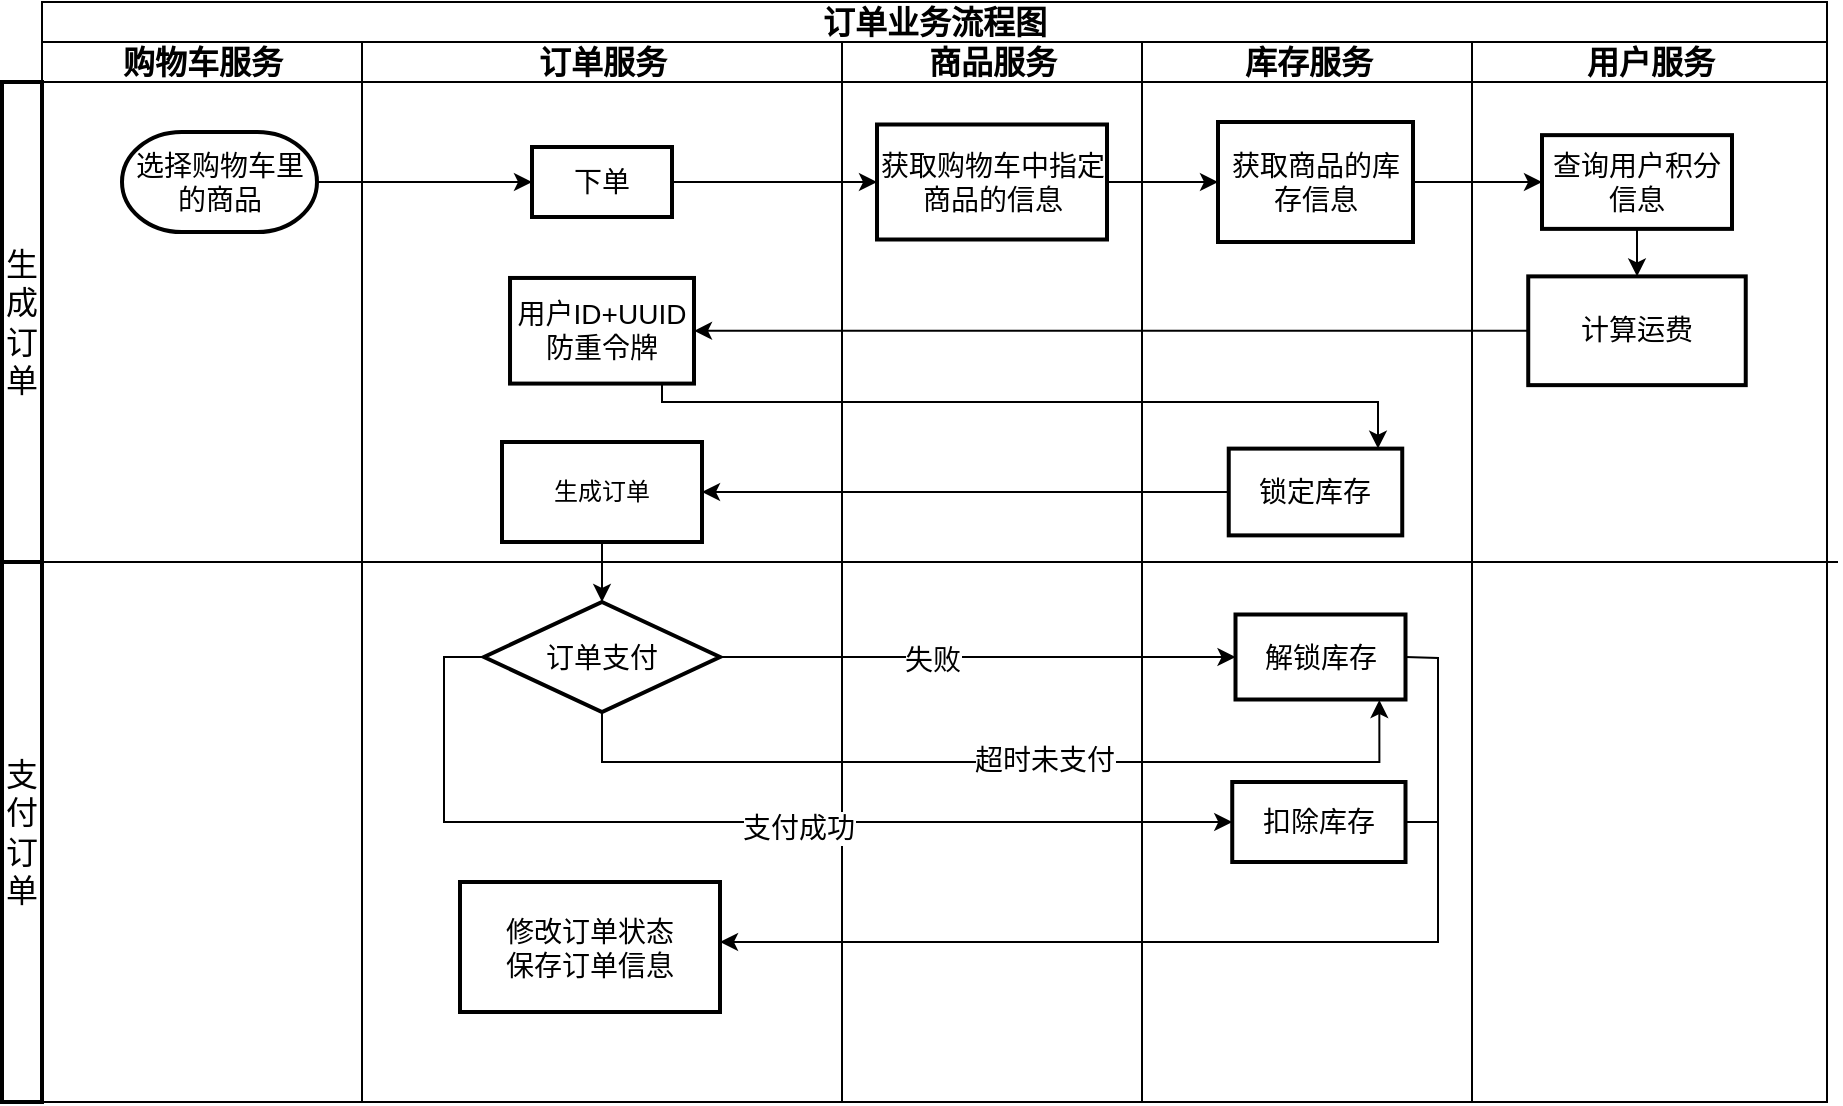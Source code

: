 <mxfile version="13.9.9" type="device"><diagram id="prtHgNgQTEPvFCAcTncT" name="Page-1"><mxGraphModel dx="1422" dy="822" grid="1" gridSize="10" guides="1" tooltips="1" connect="1" arrows="1" fold="1" page="1" pageScale="1" pageWidth="1169" pageHeight="827" background="#FFFFFF" math="0" shadow="0"><root><mxCell id="0"/><mxCell id="1" parent="0"/><mxCell id="rQ7azqpQg-pq0n_bziae-62" value="&lt;font style=&quot;font-size: 16px&quot;&gt;订单业务流程图&lt;/font&gt;" style="swimlane;html=1;childLayout=stackLayout;resizeParent=1;resizeParentMax=0;startSize=20;" vertex="1" parent="1"><mxGeometry x="132" y="120" width="892.5" height="550" as="geometry"/></mxCell><mxCell id="rQ7azqpQg-pq0n_bziae-63" value="&lt;font style=&quot;font-size: 16px&quot;&gt;购物车服务&lt;/font&gt;" style="swimlane;html=1;startSize=20;" vertex="1" parent="rQ7azqpQg-pq0n_bziae-62"><mxGeometry y="20" width="160" height="530" as="geometry"/></mxCell><mxCell id="rQ7azqpQg-pq0n_bziae-70" value="&lt;font style=&quot;font-size: 14px&quot;&gt;选择购物车里的商品&lt;/font&gt;" style="strokeWidth=2;html=1;shape=mxgraph.flowchart.terminator;whiteSpace=wrap;" vertex="1" parent="rQ7azqpQg-pq0n_bziae-63"><mxGeometry x="40" y="45" width="97.5" height="50" as="geometry"/></mxCell><mxCell id="rQ7azqpQg-pq0n_bziae-108" value="" style="endArrow=none;html=1;exitX=1;exitY=0;exitDx=0;exitDy=0;" edge="1" parent="rQ7azqpQg-pq0n_bziae-63" source="rQ7azqpQg-pq0n_bziae-107"><mxGeometry width="50" height="50" relative="1" as="geometry"><mxPoint x="28" y="290" as="sourcePoint"/><mxPoint x="898" y="260" as="targetPoint"/></mxGeometry></mxCell><mxCell id="rQ7azqpQg-pq0n_bziae-64" value="&lt;font style=&quot;font-size: 16px&quot;&gt;订单服务&lt;/font&gt;" style="swimlane;html=1;startSize=20;" vertex="1" parent="rQ7azqpQg-pq0n_bziae-62"><mxGeometry x="160" y="20" width="240" height="530" as="geometry"/></mxCell><mxCell id="rQ7azqpQg-pq0n_bziae-72" value="&lt;font style=&quot;font-size: 14px&quot;&gt;下单&lt;/font&gt;" style="whiteSpace=wrap;html=1;strokeWidth=2;" vertex="1" parent="rQ7azqpQg-pq0n_bziae-64"><mxGeometry x="85" y="52.5" width="70" height="35" as="geometry"/></mxCell><mxCell id="rQ7azqpQg-pq0n_bziae-82" value="&lt;font style=&quot;font-size: 14px&quot;&gt;用户ID+UUID防重令牌&lt;/font&gt;" style="whiteSpace=wrap;html=1;strokeWidth=2;" vertex="1" parent="rQ7azqpQg-pq0n_bziae-64"><mxGeometry x="74.01" y="117.98" width="91.99" height="52.81" as="geometry"/></mxCell><mxCell id="rQ7azqpQg-pq0n_bziae-84" value="生成订单" style="whiteSpace=wrap;html=1;strokeWidth=2;" vertex="1" parent="rQ7azqpQg-pq0n_bziae-64"><mxGeometry x="70" y="200" width="100" height="50" as="geometry"/></mxCell><mxCell id="rQ7azqpQg-pq0n_bziae-86" value="&lt;font style=&quot;font-size: 14px&quot;&gt;订单支付&lt;/font&gt;" style="rhombus;whiteSpace=wrap;html=1;strokeWidth=2;" vertex="1" parent="rQ7azqpQg-pq0n_bziae-64"><mxGeometry x="61" y="280" width="118" height="55" as="geometry"/></mxCell><mxCell id="rQ7azqpQg-pq0n_bziae-87" value="" style="edgeStyle=orthogonalEdgeStyle;rounded=0;orthogonalLoop=1;jettySize=auto;html=1;" edge="1" parent="rQ7azqpQg-pq0n_bziae-64" source="rQ7azqpQg-pq0n_bziae-84" target="rQ7azqpQg-pq0n_bziae-86"><mxGeometry relative="1" as="geometry"/></mxCell><mxCell id="rQ7azqpQg-pq0n_bziae-101" value="&lt;font style=&quot;font-size: 14px&quot;&gt;修改订单状态&lt;br&gt;保存订单信息&lt;/font&gt;" style="whiteSpace=wrap;html=1;strokeWidth=2;" vertex="1" parent="rQ7azqpQg-pq0n_bziae-64"><mxGeometry x="49" y="420" width="130" height="65" as="geometry"/></mxCell><mxCell id="rQ7azqpQg-pq0n_bziae-65" value="&lt;font style=&quot;font-size: 16px&quot;&gt;商品服务&lt;/font&gt;" style="swimlane;html=1;startSize=20;" vertex="1" parent="rQ7azqpQg-pq0n_bziae-62"><mxGeometry x="400" y="20" width="150" height="530" as="geometry"/></mxCell><mxCell id="rQ7azqpQg-pq0n_bziae-74" value="&lt;font style=&quot;font-size: 14px&quot;&gt;获取购物车中指定商品的信息&lt;/font&gt;" style="whiteSpace=wrap;html=1;strokeWidth=2;" vertex="1" parent="rQ7azqpQg-pq0n_bziae-65"><mxGeometry x="17.5" y="41.25" width="115" height="57.5" as="geometry"/></mxCell><mxCell id="rQ7azqpQg-pq0n_bziae-73" value="" style="edgeStyle=orthogonalEdgeStyle;rounded=0;orthogonalLoop=1;jettySize=auto;html=1;" edge="1" parent="rQ7azqpQg-pq0n_bziae-62" source="rQ7azqpQg-pq0n_bziae-70" target="rQ7azqpQg-pq0n_bziae-72"><mxGeometry relative="1" as="geometry"/></mxCell><mxCell id="rQ7azqpQg-pq0n_bziae-75" value="" style="edgeStyle=orthogonalEdgeStyle;rounded=0;orthogonalLoop=1;jettySize=auto;html=1;" edge="1" parent="rQ7azqpQg-pq0n_bziae-62" source="rQ7azqpQg-pq0n_bziae-72" target="rQ7azqpQg-pq0n_bziae-74"><mxGeometry relative="1" as="geometry"/></mxCell><mxCell id="rQ7azqpQg-pq0n_bziae-67" value="&lt;font style=&quot;font-size: 16px&quot;&gt;库存服务&lt;/font&gt;" style="swimlane;html=1;startSize=20;" vertex="1" parent="rQ7azqpQg-pq0n_bziae-62"><mxGeometry x="550" y="20" width="165" height="530" as="geometry"/></mxCell><mxCell id="rQ7azqpQg-pq0n_bziae-76" value="&lt;font style=&quot;font-size: 14px&quot;&gt;获取商品的库存信息&lt;/font&gt;" style="whiteSpace=wrap;html=1;strokeWidth=2;" vertex="1" parent="rQ7azqpQg-pq0n_bziae-67"><mxGeometry x="38" y="40" width="97.5" height="60" as="geometry"/></mxCell><mxCell id="rQ7azqpQg-pq0n_bziae-89" value="&lt;font style=&quot;font-size: 14px&quot;&gt;锁定库存&lt;/font&gt;" style="rounded=0;whiteSpace=wrap;html=1;strokeWidth=2;" vertex="1" parent="rQ7azqpQg-pq0n_bziae-67"><mxGeometry x="43.37" y="203.31" width="86.75" height="43.38" as="geometry"/></mxCell><mxCell id="rQ7azqpQg-pq0n_bziae-92" value="&lt;font style=&quot;font-size: 14px&quot;&gt;解锁库存&lt;/font&gt;" style="whiteSpace=wrap;html=1;strokeWidth=2;" vertex="1" parent="rQ7azqpQg-pq0n_bziae-67"><mxGeometry x="46.75" y="286.25" width="85" height="42.5" as="geometry"/></mxCell><mxCell id="rQ7azqpQg-pq0n_bziae-95" value="&lt;font style=&quot;font-size: 14px&quot;&gt;扣除库存&lt;/font&gt;" style="whiteSpace=wrap;html=1;strokeWidth=2;" vertex="1" parent="rQ7azqpQg-pq0n_bziae-67"><mxGeometry x="45.12" y="370" width="86.63" height="40" as="geometry"/></mxCell><mxCell id="rQ7azqpQg-pq0n_bziae-68" value="&lt;font style=&quot;font-size: 16px&quot;&gt;用户服务&lt;/font&gt;" style="swimlane;html=1;startSize=20;" vertex="1" parent="rQ7azqpQg-pq0n_bziae-62"><mxGeometry x="715" y="20" width="177.5" height="530" as="geometry"/></mxCell><mxCell id="rQ7azqpQg-pq0n_bziae-78" value="&lt;font style=&quot;font-size: 14px&quot;&gt;查询用户积分信息&lt;/font&gt;" style="whiteSpace=wrap;html=1;strokeWidth=2;" vertex="1" parent="rQ7azqpQg-pq0n_bziae-68"><mxGeometry x="35" y="46.57" width="95" height="46.87" as="geometry"/></mxCell><mxCell id="rQ7azqpQg-pq0n_bziae-80" value="&lt;font style=&quot;font-size: 14px&quot;&gt;计算运费&lt;/font&gt;" style="whiteSpace=wrap;html=1;strokeWidth=2;" vertex="1" parent="rQ7azqpQg-pq0n_bziae-68"><mxGeometry x="28.12" y="117.19" width="108.75" height="54.38" as="geometry"/></mxCell><mxCell id="rQ7azqpQg-pq0n_bziae-81" value="" style="edgeStyle=orthogonalEdgeStyle;rounded=0;orthogonalLoop=1;jettySize=auto;html=1;" edge="1" parent="rQ7azqpQg-pq0n_bziae-68" source="rQ7azqpQg-pq0n_bziae-78" target="rQ7azqpQg-pq0n_bziae-80"><mxGeometry relative="1" as="geometry"/></mxCell><mxCell id="rQ7azqpQg-pq0n_bziae-105" value="" style="endArrow=none;html=1;entryX=1;entryY=0.5;entryDx=0;entryDy=0;rounded=0;" edge="1" parent="rQ7azqpQg-pq0n_bziae-68" target="rQ7azqpQg-pq0n_bziae-92"><mxGeometry width="50" height="50" relative="1" as="geometry"><mxPoint x="-17" y="390" as="sourcePoint"/><mxPoint x="113" y="340" as="targetPoint"/><Array as="points"><mxPoint x="-17" y="308"/></Array></mxGeometry></mxCell><mxCell id="rQ7azqpQg-pq0n_bziae-77" value="" style="edgeStyle=orthogonalEdgeStyle;rounded=0;orthogonalLoop=1;jettySize=auto;html=1;" edge="1" parent="rQ7azqpQg-pq0n_bziae-62" source="rQ7azqpQg-pq0n_bziae-74" target="rQ7azqpQg-pq0n_bziae-76"><mxGeometry relative="1" as="geometry"/></mxCell><mxCell id="rQ7azqpQg-pq0n_bziae-79" value="" style="edgeStyle=orthogonalEdgeStyle;rounded=0;orthogonalLoop=1;jettySize=auto;html=1;" edge="1" parent="rQ7azqpQg-pq0n_bziae-62" source="rQ7azqpQg-pq0n_bziae-76" target="rQ7azqpQg-pq0n_bziae-78"><mxGeometry relative="1" as="geometry"/></mxCell><mxCell id="rQ7azqpQg-pq0n_bziae-83" value="" style="edgeStyle=orthogonalEdgeStyle;rounded=0;orthogonalLoop=1;jettySize=auto;html=1;" edge="1" parent="rQ7azqpQg-pq0n_bziae-62" source="rQ7azqpQg-pq0n_bziae-80" target="rQ7azqpQg-pq0n_bziae-82"><mxGeometry relative="1" as="geometry"/></mxCell><mxCell id="rQ7azqpQg-pq0n_bziae-91" value="" style="edgeStyle=orthogonalEdgeStyle;rounded=0;orthogonalLoop=1;jettySize=auto;html=1;entryX=1;entryY=0.5;entryDx=0;entryDy=0;" edge="1" parent="rQ7azqpQg-pq0n_bziae-62" source="rQ7azqpQg-pq0n_bziae-89" target="rQ7azqpQg-pq0n_bziae-84"><mxGeometry relative="1" as="geometry"><mxPoint x="379.995" y="241.69" as="targetPoint"/></mxGeometry></mxCell><mxCell id="rQ7azqpQg-pq0n_bziae-88" style="edgeStyle=orthogonalEdgeStyle;rounded=0;orthogonalLoop=1;jettySize=auto;html=1;" edge="1" parent="rQ7azqpQg-pq0n_bziae-62" source="rQ7azqpQg-pq0n_bziae-82" target="rQ7azqpQg-pq0n_bziae-89"><mxGeometry relative="1" as="geometry"><mxPoint x="668" y="220" as="targetPoint"/><Array as="points"><mxPoint x="310" y="200"/><mxPoint x="668" y="200"/></Array></mxGeometry></mxCell><mxCell id="rQ7azqpQg-pq0n_bziae-93" value="" style="edgeStyle=orthogonalEdgeStyle;rounded=0;orthogonalLoop=1;jettySize=auto;html=1;" edge="1" parent="rQ7azqpQg-pq0n_bziae-62" source="rQ7azqpQg-pq0n_bziae-86" target="rQ7azqpQg-pq0n_bziae-92"><mxGeometry relative="1" as="geometry"/></mxCell><mxCell id="rQ7azqpQg-pq0n_bziae-94" value="&lt;font style=&quot;font-size: 14px&quot;&gt;失败&lt;/font&gt;" style="edgeLabel;html=1;align=center;verticalAlign=middle;resizable=0;points=[];" vertex="1" connectable="0" parent="rQ7azqpQg-pq0n_bziae-93"><mxGeometry x="-0.18" relative="1" as="geometry"><mxPoint y="1" as="offset"/></mxGeometry></mxCell><mxCell id="rQ7azqpQg-pq0n_bziae-99" value="" style="edgeStyle=orthogonalEdgeStyle;rounded=0;orthogonalLoop=1;jettySize=auto;html=1;entryX=0;entryY=0.5;entryDx=0;entryDy=0;exitX=0;exitY=0.5;exitDx=0;exitDy=0;" edge="1" parent="rQ7azqpQg-pq0n_bziae-62" source="rQ7azqpQg-pq0n_bziae-86" target="rQ7azqpQg-pq0n_bziae-95"><mxGeometry relative="1" as="geometry"><mxPoint x="172" y="327.5" as="targetPoint"/></mxGeometry></mxCell><mxCell id="rQ7azqpQg-pq0n_bziae-100" value="&lt;font style=&quot;font-size: 14px&quot;&gt;支付成功&lt;/font&gt;" style="edgeLabel;html=1;align=center;verticalAlign=middle;resizable=0;points=[];" vertex="1" connectable="0" parent="rQ7azqpQg-pq0n_bziae-99"><mxGeometry x="0.125" y="-3" relative="1" as="geometry"><mxPoint as="offset"/></mxGeometry></mxCell><mxCell id="rQ7azqpQg-pq0n_bziae-102" value="" style="edgeStyle=orthogonalEdgeStyle;rounded=0;orthogonalLoop=1;jettySize=auto;html=1;exitX=1;exitY=0.5;exitDx=0;exitDy=0;" edge="1" parent="rQ7azqpQg-pq0n_bziae-62" source="rQ7azqpQg-pq0n_bziae-95" target="rQ7azqpQg-pq0n_bziae-101"><mxGeometry relative="1" as="geometry"><Array as="points"><mxPoint x="698" y="410"/><mxPoint x="698" y="470"/></Array></mxGeometry></mxCell><mxCell id="rQ7azqpQg-pq0n_bziae-96" value="" style="edgeStyle=orthogonalEdgeStyle;rounded=0;orthogonalLoop=1;jettySize=auto;html=1;exitX=0.5;exitY=1;exitDx=0;exitDy=0;entryX=0.846;entryY=1.006;entryDx=0;entryDy=0;entryPerimeter=0;" edge="1" parent="rQ7azqpQg-pq0n_bziae-62" source="rQ7azqpQg-pq0n_bziae-86" target="rQ7azqpQg-pq0n_bziae-92"><mxGeometry relative="1" as="geometry"><mxPoint x="668" y="360" as="targetPoint"/><Array as="points"><mxPoint x="280" y="380"/><mxPoint x="668" y="380"/></Array></mxGeometry></mxCell><mxCell id="rQ7azqpQg-pq0n_bziae-97" value="&lt;font style=&quot;font-size: 14px&quot;&gt;超时未支付&lt;/font&gt;" style="edgeLabel;html=1;align=center;verticalAlign=middle;resizable=0;points=[];" vertex="1" connectable="0" parent="rQ7azqpQg-pq0n_bziae-96"><mxGeometry x="0.104" y="1" relative="1" as="geometry"><mxPoint as="offset"/></mxGeometry></mxCell><mxCell id="rQ7azqpQg-pq0n_bziae-106" value="&lt;font style=&quot;font-size: 16px&quot;&gt;生成订单&lt;/font&gt;" style="rounded=0;whiteSpace=wrap;html=1;strokeWidth=2;" vertex="1" parent="1"><mxGeometry x="112" y="160" width="20" height="240" as="geometry"/></mxCell><mxCell id="rQ7azqpQg-pq0n_bziae-107" value="&lt;font style=&quot;font-size: 16px&quot;&gt;支付订单&lt;/font&gt;" style="rounded=0;whiteSpace=wrap;html=1;strokeWidth=2;" vertex="1" parent="1"><mxGeometry x="112" y="400" width="20" height="270" as="geometry"/></mxCell></root></mxGraphModel></diagram></mxfile>